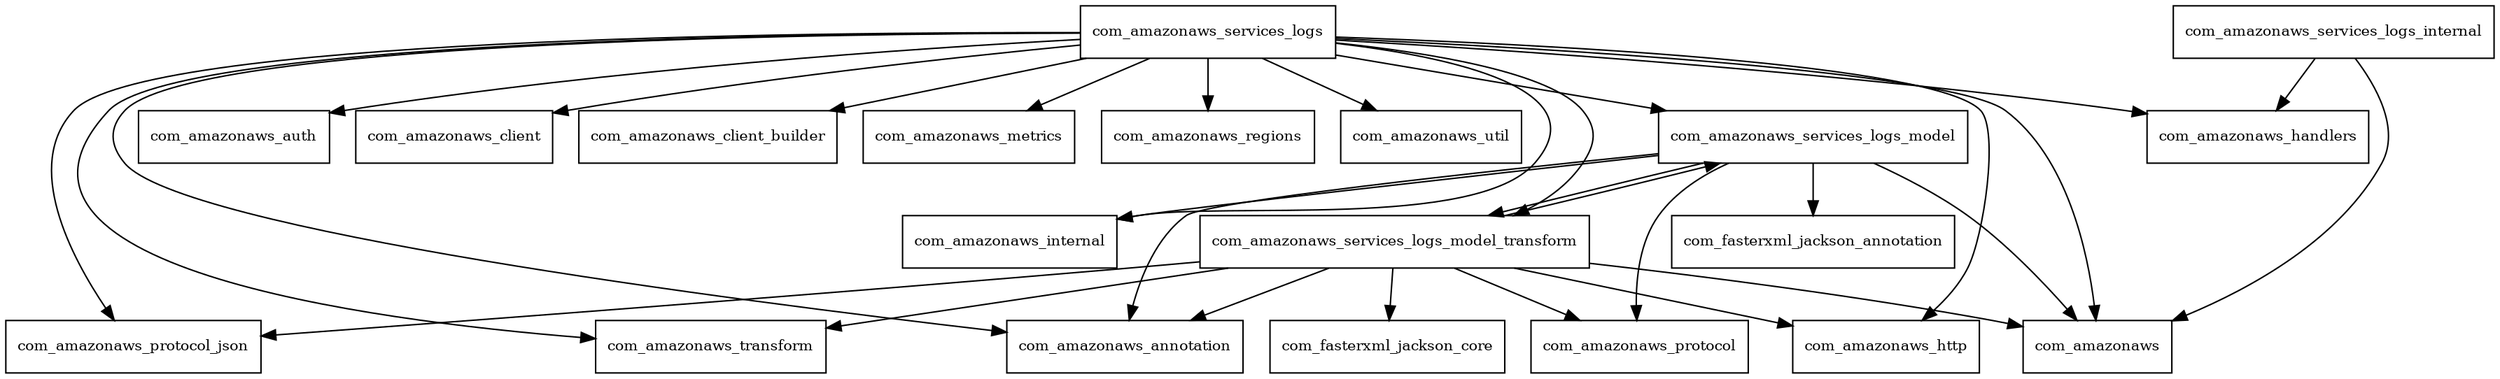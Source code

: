 digraph aws_java_sdk_logs_1_11_307_package_dependencies {
  node [shape = box, fontsize=10.0];
  com_amazonaws_services_logs -> com_amazonaws;
  com_amazonaws_services_logs -> com_amazonaws_annotation;
  com_amazonaws_services_logs -> com_amazonaws_auth;
  com_amazonaws_services_logs -> com_amazonaws_client;
  com_amazonaws_services_logs -> com_amazonaws_client_builder;
  com_amazonaws_services_logs -> com_amazonaws_handlers;
  com_amazonaws_services_logs -> com_amazonaws_http;
  com_amazonaws_services_logs -> com_amazonaws_internal;
  com_amazonaws_services_logs -> com_amazonaws_metrics;
  com_amazonaws_services_logs -> com_amazonaws_protocol_json;
  com_amazonaws_services_logs -> com_amazonaws_regions;
  com_amazonaws_services_logs -> com_amazonaws_services_logs_model;
  com_amazonaws_services_logs -> com_amazonaws_services_logs_model_transform;
  com_amazonaws_services_logs -> com_amazonaws_transform;
  com_amazonaws_services_logs -> com_amazonaws_util;
  com_amazonaws_services_logs_internal -> com_amazonaws;
  com_amazonaws_services_logs_internal -> com_amazonaws_handlers;
  com_amazonaws_services_logs_model -> com_amazonaws;
  com_amazonaws_services_logs_model -> com_amazonaws_annotation;
  com_amazonaws_services_logs_model -> com_amazonaws_internal;
  com_amazonaws_services_logs_model -> com_amazonaws_protocol;
  com_amazonaws_services_logs_model -> com_amazonaws_services_logs_model_transform;
  com_amazonaws_services_logs_model -> com_fasterxml_jackson_annotation;
  com_amazonaws_services_logs_model_transform -> com_amazonaws;
  com_amazonaws_services_logs_model_transform -> com_amazonaws_annotation;
  com_amazonaws_services_logs_model_transform -> com_amazonaws_http;
  com_amazonaws_services_logs_model_transform -> com_amazonaws_protocol;
  com_amazonaws_services_logs_model_transform -> com_amazonaws_protocol_json;
  com_amazonaws_services_logs_model_transform -> com_amazonaws_services_logs_model;
  com_amazonaws_services_logs_model_transform -> com_amazonaws_transform;
  com_amazonaws_services_logs_model_transform -> com_fasterxml_jackson_core;
}

